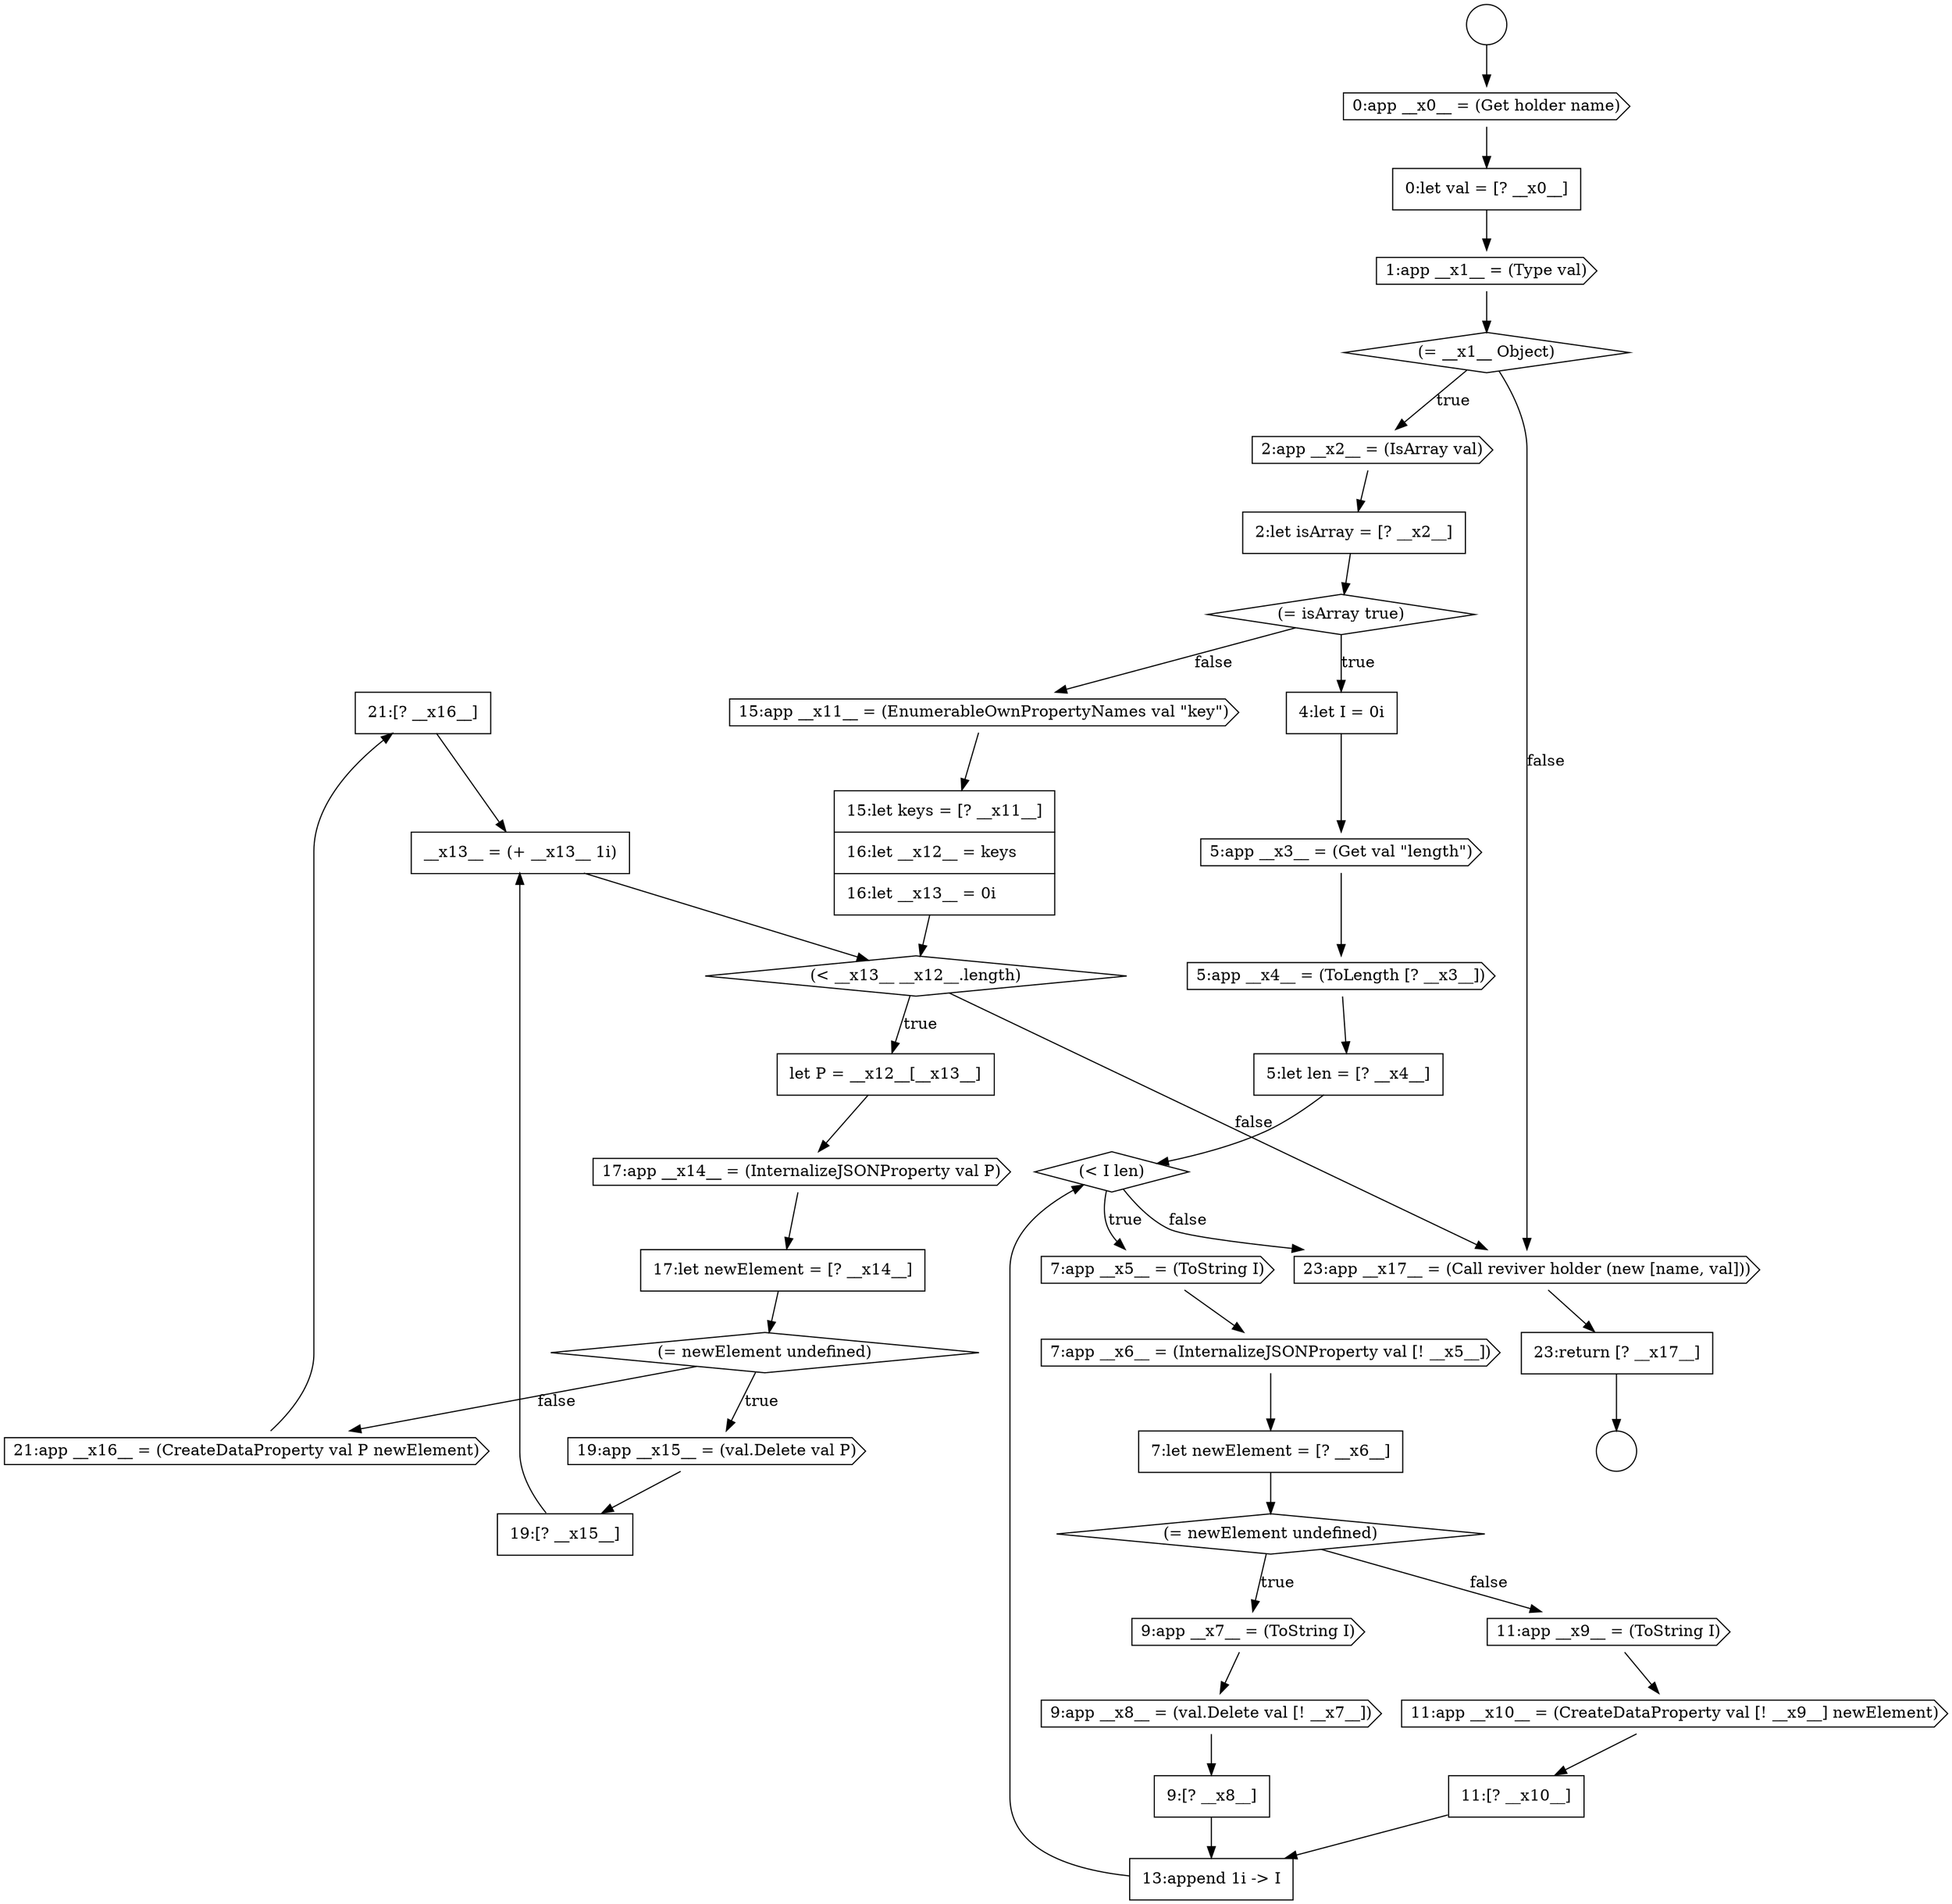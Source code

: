 digraph {
  node17104 [shape=none, margin=0, label=<<font color="black">
    <table border="0" cellborder="1" cellspacing="0" cellpadding="10">
      <tr><td align="left">21:[? __x16__]</td></tr>
    </table>
  </font>> color="black" fillcolor="white" style=filled]
  node17079 [shape=cds, label=<<font color="black">5:app __x3__ = (Get val &quot;length&quot;)</font>> color="black" fillcolor="white" style=filled]
  node17075 [shape=cds, label=<<font color="black">2:app __x2__ = (IsArray val)</font>> color="black" fillcolor="white" style=filled]
  node17086 [shape=diamond, label=<<font color="black">(= newElement undefined)</font>> color="black" fillcolor="white" style=filled]
  node17074 [shape=diamond, label=<<font color="black">(= __x1__ Object)</font>> color="black" fillcolor="white" style=filled]
  node17106 [shape=cds, label=<<font color="black">23:app __x17__ = (Call reviver holder (new [name, val]))</font>> color="black" fillcolor="white" style=filled]
  node17101 [shape=cds, label=<<font color="black">19:app __x15__ = (val.Delete val P)</font>> color="black" fillcolor="white" style=filled]
  node17083 [shape=cds, label=<<font color="black">7:app __x5__ = (ToString I)</font>> color="black" fillcolor="white" style=filled]
  node17077 [shape=diamond, label=<<font color="black">(= isArray true)</font>> color="black" fillcolor="white" style=filled]
  node17098 [shape=cds, label=<<font color="black">17:app __x14__ = (InternalizeJSONProperty val P)</font>> color="black" fillcolor="white" style=filled]
  node17102 [shape=none, margin=0, label=<<font color="black">
    <table border="0" cellborder="1" cellspacing="0" cellpadding="10">
      <tr><td align="left">19:[? __x15__]</td></tr>
    </table>
  </font>> color="black" fillcolor="white" style=filled]
  node17088 [shape=cds, label=<<font color="black">9:app __x8__ = (val.Delete val [! __x7__])</font>> color="black" fillcolor="white" style=filled]
  node17095 [shape=none, margin=0, label=<<font color="black">
    <table border="0" cellborder="1" cellspacing="0" cellpadding="10">
      <tr><td align="left">15:let keys = [? __x11__]</td></tr>
      <tr><td align="left">16:let __x12__ = keys</td></tr>
      <tr><td align="left">16:let __x13__ = 0i</td></tr>
    </table>
  </font>> color="black" fillcolor="white" style=filled]
  node17084 [shape=cds, label=<<font color="black">7:app __x6__ = (InternalizeJSONProperty val [! __x5__])</font>> color="black" fillcolor="white" style=filled]
  node17091 [shape=cds, label=<<font color="black">11:app __x10__ = (CreateDataProperty val [! __x9__] newElement)</font>> color="black" fillcolor="white" style=filled]
  node17076 [shape=none, margin=0, label=<<font color="black">
    <table border="0" cellborder="1" cellspacing="0" cellpadding="10">
      <tr><td align="left">2:let isArray = [? __x2__]</td></tr>
    </table>
  </font>> color="black" fillcolor="white" style=filled]
  node17072 [shape=none, margin=0, label=<<font color="black">
    <table border="0" cellborder="1" cellspacing="0" cellpadding="10">
      <tr><td align="left">0:let val = [? __x0__]</td></tr>
    </table>
  </font>> color="black" fillcolor="white" style=filled]
  node17094 [shape=cds, label=<<font color="black">15:app __x11__ = (EnumerableOwnPropertyNames val &quot;key&quot;)</font>> color="black" fillcolor="white" style=filled]
  node17081 [shape=none, margin=0, label=<<font color="black">
    <table border="0" cellborder="1" cellspacing="0" cellpadding="10">
      <tr><td align="left">5:let len = [? __x4__]</td></tr>
    </table>
  </font>> color="black" fillcolor="white" style=filled]
  node17100 [shape=diamond, label=<<font color="black">(= newElement undefined)</font>> color="black" fillcolor="white" style=filled]
  node17097 [shape=none, margin=0, label=<<font color="black">
    <table border="0" cellborder="1" cellspacing="0" cellpadding="10">
      <tr><td align="left">let P = __x12__[__x13__]</td></tr>
    </table>
  </font>> color="black" fillcolor="white" style=filled]
  node17085 [shape=none, margin=0, label=<<font color="black">
    <table border="0" cellborder="1" cellspacing="0" cellpadding="10">
      <tr><td align="left">7:let newElement = [? __x6__]</td></tr>
    </table>
  </font>> color="black" fillcolor="white" style=filled]
  node17107 [shape=none, margin=0, label=<<font color="black">
    <table border="0" cellborder="1" cellspacing="0" cellpadding="10">
      <tr><td align="left">23:return [? __x17__]</td></tr>
    </table>
  </font>> color="black" fillcolor="white" style=filled]
  node17090 [shape=cds, label=<<font color="black">11:app __x9__ = (ToString I)</font>> color="black" fillcolor="white" style=filled]
  node17078 [shape=none, margin=0, label=<<font color="black">
    <table border="0" cellborder="1" cellspacing="0" cellpadding="10">
      <tr><td align="left">4:let I = 0i</td></tr>
    </table>
  </font>> color="black" fillcolor="white" style=filled]
  node17082 [shape=diamond, label=<<font color="black">(&lt; I len)</font>> color="black" fillcolor="white" style=filled]
  node17093 [shape=none, margin=0, label=<<font color="black">
    <table border="0" cellborder="1" cellspacing="0" cellpadding="10">
      <tr><td align="left">13:append 1i -&gt; I</td></tr>
    </table>
  </font>> color="black" fillcolor="white" style=filled]
  node17096 [shape=diamond, label=<<font color="black">(&lt; __x13__ __x12__.length)</font>> color="black" fillcolor="white" style=filled]
  node17069 [shape=circle label=" " color="black" fillcolor="white" style=filled]
  node17070 [shape=circle label=" " color="black" fillcolor="white" style=filled]
  node17080 [shape=cds, label=<<font color="black">5:app __x4__ = (ToLength [? __x3__])</font>> color="black" fillcolor="white" style=filled]
  node17087 [shape=cds, label=<<font color="black">9:app __x7__ = (ToString I)</font>> color="black" fillcolor="white" style=filled]
  node17105 [shape=none, margin=0, label=<<font color="black">
    <table border="0" cellborder="1" cellspacing="0" cellpadding="10">
      <tr><td align="left">__x13__ = (+ __x13__ 1i)</td></tr>
    </table>
  </font>> color="black" fillcolor="white" style=filled]
  node17073 [shape=cds, label=<<font color="black">1:app __x1__ = (Type val)</font>> color="black" fillcolor="white" style=filled]
  node17092 [shape=none, margin=0, label=<<font color="black">
    <table border="0" cellborder="1" cellspacing="0" cellpadding="10">
      <tr><td align="left">11:[? __x10__]</td></tr>
    </table>
  </font>> color="black" fillcolor="white" style=filled]
  node17089 [shape=none, margin=0, label=<<font color="black">
    <table border="0" cellborder="1" cellspacing="0" cellpadding="10">
      <tr><td align="left">9:[? __x8__]</td></tr>
    </table>
  </font>> color="black" fillcolor="white" style=filled]
  node17099 [shape=none, margin=0, label=<<font color="black">
    <table border="0" cellborder="1" cellspacing="0" cellpadding="10">
      <tr><td align="left">17:let newElement = [? __x14__]</td></tr>
    </table>
  </font>> color="black" fillcolor="white" style=filled]
  node17103 [shape=cds, label=<<font color="black">21:app __x16__ = (CreateDataProperty val P newElement)</font>> color="black" fillcolor="white" style=filled]
  node17071 [shape=cds, label=<<font color="black">0:app __x0__ = (Get holder name)</font>> color="black" fillcolor="white" style=filled]
  node17086 -> node17087 [label=<<font color="black">true</font>> color="black"]
  node17086 -> node17090 [label=<<font color="black">false</font>> color="black"]
  node17107 -> node17070 [ color="black"]
  node17078 -> node17079 [ color="black"]
  node17097 -> node17098 [ color="black"]
  node17079 -> node17080 [ color="black"]
  node17084 -> node17085 [ color="black"]
  node17100 -> node17101 [label=<<font color="black">true</font>> color="black"]
  node17100 -> node17103 [label=<<font color="black">false</font>> color="black"]
  node17076 -> node17077 [ color="black"]
  node17080 -> node17081 [ color="black"]
  node17091 -> node17092 [ color="black"]
  node17104 -> node17105 [ color="black"]
  node17087 -> node17088 [ color="black"]
  node17072 -> node17073 [ color="black"]
  node17099 -> node17100 [ color="black"]
  node17085 -> node17086 [ color="black"]
  node17090 -> node17091 [ color="black"]
  node17096 -> node17097 [label=<<font color="black">true</font>> color="black"]
  node17096 -> node17106 [label=<<font color="black">false</font>> color="black"]
  node17088 -> node17089 [ color="black"]
  node17102 -> node17105 [ color="black"]
  node17094 -> node17095 [ color="black"]
  node17089 -> node17093 [ color="black"]
  node17092 -> node17093 [ color="black"]
  node17106 -> node17107 [ color="black"]
  node17075 -> node17076 [ color="black"]
  node17103 -> node17104 [ color="black"]
  node17083 -> node17084 [ color="black"]
  node17071 -> node17072 [ color="black"]
  node17069 -> node17071 [ color="black"]
  node17081 -> node17082 [ color="black"]
  node17093 -> node17082 [ color="black"]
  node17105 -> node17096 [ color="black"]
  node17073 -> node17074 [ color="black"]
  node17098 -> node17099 [ color="black"]
  node17077 -> node17078 [label=<<font color="black">true</font>> color="black"]
  node17077 -> node17094 [label=<<font color="black">false</font>> color="black"]
  node17082 -> node17083 [label=<<font color="black">true</font>> color="black"]
  node17082 -> node17106 [label=<<font color="black">false</font>> color="black"]
  node17074 -> node17075 [label=<<font color="black">true</font>> color="black"]
  node17074 -> node17106 [label=<<font color="black">false</font>> color="black"]
  node17095 -> node17096 [ color="black"]
  node17101 -> node17102 [ color="black"]
}
